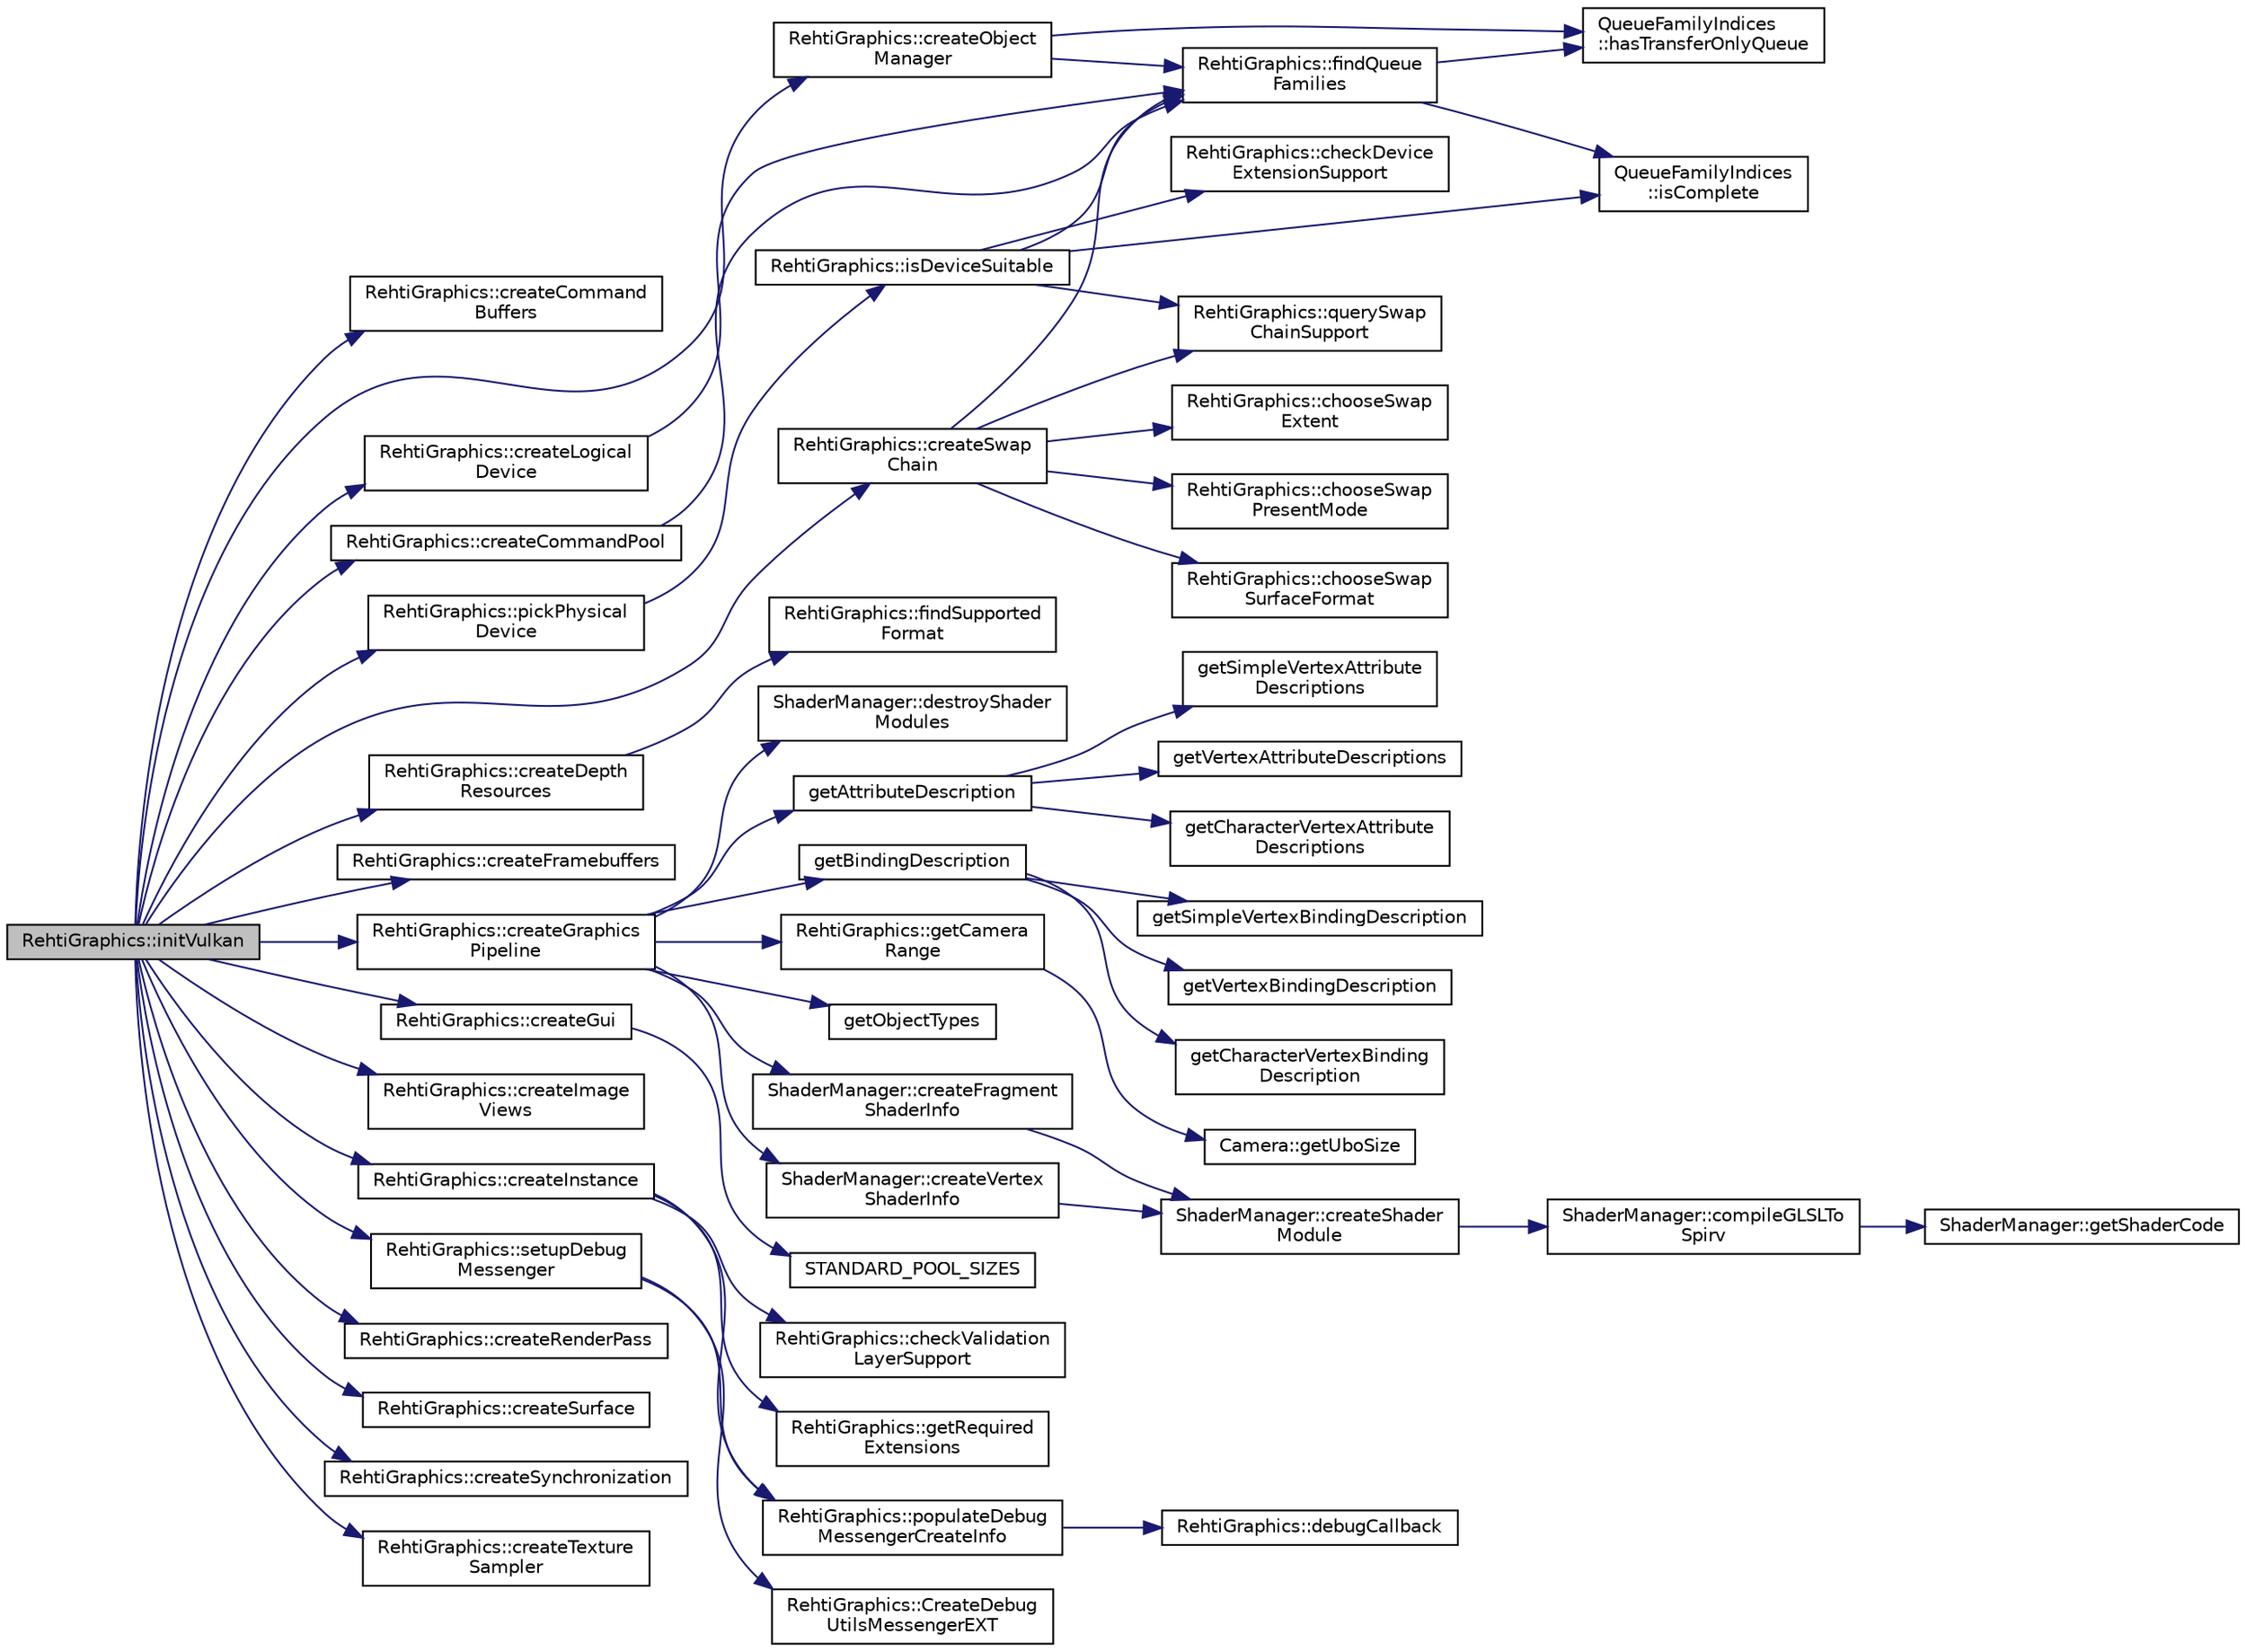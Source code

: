 digraph "RehtiGraphics::initVulkan"
{
 // LATEX_PDF_SIZE
  edge [fontname="Helvetica",fontsize="10",labelfontname="Helvetica",labelfontsize="10"];
  node [fontname="Helvetica",fontsize="10",shape=record];
  rankdir="LR";
  Node1 [label="RehtiGraphics::initVulkan",height=0.2,width=0.4,color="black", fillcolor="grey75", style="filled", fontcolor="black",tooltip="Initializes vulkan instance."];
  Node1 -> Node2 [color="midnightblue",fontsize="10",style="solid",fontname="Helvetica"];
  Node2 [label="RehtiGraphics::createCommand\lBuffers",height=0.2,width=0.4,color="black", fillcolor="white", style="filled",URL="$classRehtiGraphics.html#ace85ddc8e0587ede8f39c55ac28ab160",tooltip="Creates the command buffers."];
  Node1 -> Node3 [color="midnightblue",fontsize="10",style="solid",fontname="Helvetica"];
  Node3 [label="RehtiGraphics::createCommandPool",height=0.2,width=0.4,color="black", fillcolor="white", style="filled",URL="$classRehtiGraphics.html#a27b22f86d7b8d556934add7ed29fcc50",tooltip="Creates the command pool."];
  Node3 -> Node4 [color="midnightblue",fontsize="10",style="solid",fontname="Helvetica"];
  Node4 [label="RehtiGraphics::findQueue\lFamilies",height=0.2,width=0.4,color="black", fillcolor="white", style="filled",URL="$classRehtiGraphics.html#a4153cb9e66212ea84f6e702fc1a331fc",tooltip="Looks for queue families."];
  Node4 -> Node5 [color="midnightblue",fontsize="10",style="solid",fontname="Helvetica"];
  Node5 [label="QueueFamilyIndices\l::hasTransferOnlyQueue",height=0.2,width=0.4,color="black", fillcolor="white", style="filled",URL="$structQueueFamilyIndices.html#a9ea89d103d736bcfbfde0cb19d973e4a",tooltip=" "];
  Node4 -> Node6 [color="midnightblue",fontsize="10",style="solid",fontname="Helvetica"];
  Node6 [label="QueueFamilyIndices\l::isComplete",height=0.2,width=0.4,color="black", fillcolor="white", style="filled",URL="$structQueueFamilyIndices.html#a652cdfabe4719ae21a701e77d57e7899",tooltip=" "];
  Node1 -> Node7 [color="midnightblue",fontsize="10",style="solid",fontname="Helvetica"];
  Node7 [label="RehtiGraphics::createDepth\lResources",height=0.2,width=0.4,color="black", fillcolor="white", style="filled",URL="$classRehtiGraphics.html#ae719f3de565aef0ebfef42d291d8be95",tooltip="Creates resources required for a depth buffer."];
  Node7 -> Node8 [color="midnightblue",fontsize="10",style="solid",fontname="Helvetica"];
  Node8 [label="RehtiGraphics::findSupported\lFormat",height=0.2,width=0.4,color="black", fillcolor="white", style="filled",URL="$classRehtiGraphics.html#a5b0af8d71acd97adc7264acab4ee7ed5",tooltip="Looks for a suitable format from given candidates."];
  Node1 -> Node9 [color="midnightblue",fontsize="10",style="solid",fontname="Helvetica"];
  Node9 [label="RehtiGraphics::createFramebuffers",height=0.2,width=0.4,color="black", fillcolor="white", style="filled",URL="$classRehtiGraphics.html#a7713292234071d8a2ce195f75fb04cd8",tooltip="Creates the framebuffers."];
  Node1 -> Node10 [color="midnightblue",fontsize="10",style="solid",fontname="Helvetica"];
  Node10 [label="RehtiGraphics::createGraphics\lPipeline",height=0.2,width=0.4,color="black", fillcolor="white", style="filled",URL="$classRehtiGraphics.html#ac307d6b1b052e5e07374056e833e01de",tooltip="Creates the graphics pipeline."];
  Node10 -> Node11 [color="midnightblue",fontsize="10",style="solid",fontname="Helvetica"];
  Node11 [label="ShaderManager::createFragment\lShaderInfo",height=0.2,width=0.4,color="black", fillcolor="white", style="filled",URL="$namespaceShaderManager.html#abfd9bcbabdfe3ea9c2341eff7fbb23e4",tooltip="Creates a fragment shader info to be used in pipeline creation."];
  Node11 -> Node12 [color="midnightblue",fontsize="10",style="solid",fontname="Helvetica"];
  Node12 [label="ShaderManager::createShader\lModule",height=0.2,width=0.4,color="black", fillcolor="white", style="filled",URL="$namespaceShaderManager.html#a72cac2147eeeaa5b2d4e8981579e3689",tooltip="Creates a shader module from a file."];
  Node12 -> Node13 [color="midnightblue",fontsize="10",style="solid",fontname="Helvetica"];
  Node13 [label="ShaderManager::compileGLSLTo\lSpirv",height=0.2,width=0.4,color="black", fillcolor="white", style="filled",URL="$namespaceShaderManager.html#a7b7005ce467ff4cb0465418eeae09c55",tooltip="Compiles a given GLSL code to SPIRV."];
  Node13 -> Node14 [color="midnightblue",fontsize="10",style="solid",fontname="Helvetica"];
  Node14 [label="ShaderManager::getShaderCode",height=0.2,width=0.4,color="black", fillcolor="white", style="filled",URL="$namespaceShaderManager.html#a7290d17f0cfbec86001a9299d7dfbfc6",tooltip="Returns the shader code as a string corresponding to the given stage and object type."];
  Node10 -> Node15 [color="midnightblue",fontsize="10",style="solid",fontname="Helvetica"];
  Node15 [label="ShaderManager::createVertex\lShaderInfo",height=0.2,width=0.4,color="black", fillcolor="white", style="filled",URL="$namespaceShaderManager.html#ab64875c63a588c002e5f9f6b11faee1a",tooltip="Creates a vertex shader info to be used in pipeline creation."];
  Node15 -> Node12 [color="midnightblue",fontsize="10",style="solid",fontname="Helvetica"];
  Node10 -> Node16 [color="midnightblue",fontsize="10",style="solid",fontname="Helvetica"];
  Node16 [label="ShaderManager::destroyShader\lModules",height=0.2,width=0.4,color="black", fillcolor="white", style="filled",URL="$namespaceShaderManager.html#a02a208f45a128b627abdff6e82e421a0",tooltip="Destroys created shader modules. This function can be called after pipeline creation."];
  Node10 -> Node17 [color="midnightblue",fontsize="10",style="solid",fontname="Helvetica"];
  Node17 [label="getAttributeDescription",height=0.2,width=0.4,color="black", fillcolor="white", style="filled",URL="$GraphicsTypes_8cpp.html#ae0d47a3d5f817a21814d359bf09a6e8e",tooltip="Returns a vector of VkVertexInputAttributeDescription for the given object type."];
  Node17 -> Node18 [color="midnightblue",fontsize="10",style="solid",fontname="Helvetica"];
  Node18 [label="getCharacterVertexAttribute\lDescriptions",height=0.2,width=0.4,color="black", fillcolor="white", style="filled",URL="$GraphicsTypes_8cpp.html#a61b2c21259fb6b05ff574a27954cb6c6",tooltip=" "];
  Node17 -> Node19 [color="midnightblue",fontsize="10",style="solid",fontname="Helvetica"];
  Node19 [label="getSimpleVertexAttribute\lDescriptions",height=0.2,width=0.4,color="black", fillcolor="white", style="filled",URL="$GraphicsTypes_8cpp.html#a14038fb86979b563ecf2249d10d274e6",tooltip=" "];
  Node17 -> Node20 [color="midnightblue",fontsize="10",style="solid",fontname="Helvetica"];
  Node20 [label="getVertexAttributeDescriptions",height=0.2,width=0.4,color="black", fillcolor="white", style="filled",URL="$GraphicsTypes_8cpp.html#a0d13e158265eb7ef848be49f9dbac689",tooltip=" "];
  Node10 -> Node21 [color="midnightblue",fontsize="10",style="solid",fontname="Helvetica"];
  Node21 [label="getBindingDescription",height=0.2,width=0.4,color="black", fillcolor="white", style="filled",URL="$GraphicsTypes_8cpp.html#a7ba8e166543eb669a4714dbdc68accd0",tooltip="Returns the vertex binding description for the given object type."];
  Node21 -> Node22 [color="midnightblue",fontsize="10",style="solid",fontname="Helvetica"];
  Node22 [label="getCharacterVertexBinding\lDescription",height=0.2,width=0.4,color="black", fillcolor="white", style="filled",URL="$GraphicsTypes_8cpp.html#a8e9b584aad384b8a9e159124172dcaea",tooltip=" "];
  Node21 -> Node23 [color="midnightblue",fontsize="10",style="solid",fontname="Helvetica"];
  Node23 [label="getSimpleVertexBindingDescription",height=0.2,width=0.4,color="black", fillcolor="white", style="filled",URL="$GraphicsTypes_8cpp.html#aeee734b844699ea7f04afb42ffef5768",tooltip=" "];
  Node21 -> Node24 [color="midnightblue",fontsize="10",style="solid",fontname="Helvetica"];
  Node24 [label="getVertexBindingDescription",height=0.2,width=0.4,color="black", fillcolor="white", style="filled",URL="$GraphicsTypes_8cpp.html#a4ace64fbd2d42a899038930a28b3dd8e",tooltip=" "];
  Node10 -> Node25 [color="midnightblue",fontsize="10",style="solid",fontname="Helvetica"];
  Node25 [label="RehtiGraphics::getCamera\lRange",height=0.2,width=0.4,color="black", fillcolor="white", style="filled",URL="$classRehtiGraphics.html#affb0483295aa80648144ecdb82f6a3b2",tooltip="Returns the size of the camera matrix."];
  Node25 -> Node26 [color="midnightblue",fontsize="10",style="solid",fontname="Helvetica"];
  Node26 [label="Camera::getUboSize",height=0.2,width=0.4,color="black", fillcolor="white", style="filled",URL="$classCamera.html#a9f5741607bb6b27d2fb130247cd26b95",tooltip="Returns the size of the camera's UBO."];
  Node10 -> Node27 [color="midnightblue",fontsize="10",style="solid",fontname="Helvetica"];
  Node27 [label="getObjectTypes",height=0.2,width=0.4,color="black", fillcolor="white", style="filled",URL="$BasicTypes_8hpp.html#ad436010e95d51ba6cac7b17355b1f26b",tooltip=" "];
  Node1 -> Node28 [color="midnightblue",fontsize="10",style="solid",fontname="Helvetica"];
  Node28 [label="RehtiGraphics::createGui",height=0.2,width=0.4,color="black", fillcolor="white", style="filled",URL="$classRehtiGraphics.html#a7776bb91d4c8d1a9ef56e36bd61a8633",tooltip="Creates RehtiGui member and initializes it."];
  Node28 -> Node29 [color="midnightblue",fontsize="10",style="solid",fontname="Helvetica"];
  Node29 [label="STANDARD_POOL_SIZES",height=0.2,width=0.4,color="black", fillcolor="white", style="filled",URL="$DescriptorBuilder_8hpp.html#ab0e0a2749cf04df77c564f3ca6aa6dc4",tooltip=" "];
  Node1 -> Node30 [color="midnightblue",fontsize="10",style="solid",fontname="Helvetica"];
  Node30 [label="RehtiGraphics::createImage\lViews",height=0.2,width=0.4,color="black", fillcolor="white", style="filled",URL="$classRehtiGraphics.html#a627450c10409454e21a1e5c7ce28130d",tooltip="Creates the image views."];
  Node1 -> Node31 [color="midnightblue",fontsize="10",style="solid",fontname="Helvetica"];
  Node31 [label="RehtiGraphics::createInstance",height=0.2,width=0.4,color="black", fillcolor="white", style="filled",URL="$classRehtiGraphics.html#a281bdb83fa8180537a192e5e6aecf3a3",tooltip="Creates vulkan instance."];
  Node31 -> Node32 [color="midnightblue",fontsize="10",style="solid",fontname="Helvetica"];
  Node32 [label="RehtiGraphics::checkValidation\lLayerSupport",height=0.2,width=0.4,color="black", fillcolor="white", style="filled",URL="$classRehtiGraphics.html#ac589482bb07e8473c46cbb6fc67a3740",tooltip="Checks whether the given device supports the required layers."];
  Node31 -> Node33 [color="midnightblue",fontsize="10",style="solid",fontname="Helvetica"];
  Node33 [label="RehtiGraphics::getRequired\lExtensions",height=0.2,width=0.4,color="black", fillcolor="white", style="filled",URL="$classRehtiGraphics.html#a732a16966142700e2323acc6007286a1",tooltip="Returns the required extensions as c strings."];
  Node31 -> Node34 [color="midnightblue",fontsize="10",style="solid",fontname="Helvetica"];
  Node34 [label="RehtiGraphics::populateDebug\lMessengerCreateInfo",height=0.2,width=0.4,color="black", fillcolor="white", style="filled",URL="$classRehtiGraphics.html#a48c28ff35dd115c2deb3ee8cc99490c6",tooltip="Populates the debug messenger info."];
  Node34 -> Node35 [color="midnightblue",fontsize="10",style="solid",fontname="Helvetica"];
  Node35 [label="RehtiGraphics::debugCallback",height=0.2,width=0.4,color="black", fillcolor="white", style="filled",URL="$classRehtiGraphics.html#afc773ddc6b8f3d70bf0a8031577f3ceb",tooltip=" "];
  Node1 -> Node36 [color="midnightblue",fontsize="10",style="solid",fontname="Helvetica"];
  Node36 [label="RehtiGraphics::createLogical\lDevice",height=0.2,width=0.4,color="black", fillcolor="white", style="filled",URL="$classRehtiGraphics.html#a9e6162c6b0d28ff6b141d4fa0318751b",tooltip="Creates the interactable logical device."];
  Node36 -> Node4 [color="midnightblue",fontsize="10",style="solid",fontname="Helvetica"];
  Node1 -> Node37 [color="midnightblue",fontsize="10",style="solid",fontname="Helvetica"];
  Node37 [label="RehtiGraphics::createObject\lManager",height=0.2,width=0.4,color="black", fillcolor="white", style="filled",URL="$classRehtiGraphics.html#a5610c4161f11a141060a0e678fb0d4dd",tooltip="Creates the graphics object manager."];
  Node37 -> Node4 [color="midnightblue",fontsize="10",style="solid",fontname="Helvetica"];
  Node37 -> Node5 [color="midnightblue",fontsize="10",style="solid",fontname="Helvetica"];
  Node1 -> Node38 [color="midnightblue",fontsize="10",style="solid",fontname="Helvetica"];
  Node38 [label="RehtiGraphics::createRenderPass",height=0.2,width=0.4,color="black", fillcolor="white", style="filled",URL="$classRehtiGraphics.html#aaaed2a5358820b97592f6425cd329b72",tooltip="Creates the render pass."];
  Node1 -> Node39 [color="midnightblue",fontsize="10",style="solid",fontname="Helvetica"];
  Node39 [label="RehtiGraphics::createSurface",height=0.2,width=0.4,color="black", fillcolor="white", style="filled",URL="$classRehtiGraphics.html#abd3ac67bb60c484ffc0955993da53b7a",tooltip="Creates a surface to draw on."];
  Node1 -> Node40 [color="midnightblue",fontsize="10",style="solid",fontname="Helvetica"];
  Node40 [label="RehtiGraphics::createSwap\lChain",height=0.2,width=0.4,color="black", fillcolor="white", style="filled",URL="$classRehtiGraphics.html#a2c18492cbece076acf3d35ddd1b5d7cb",tooltip="Creates the swapchain."];
  Node40 -> Node41 [color="midnightblue",fontsize="10",style="solid",fontname="Helvetica"];
  Node41 [label="RehtiGraphics::chooseSwap\lExtent",height=0.2,width=0.4,color="black", fillcolor="white", style="filled",URL="$classRehtiGraphics.html#a75ec64c97d7fe08381b9afc797a0e250",tooltip="Chooses a swap extent based on the provided capabilities."];
  Node40 -> Node42 [color="midnightblue",fontsize="10",style="solid",fontname="Helvetica"];
  Node42 [label="RehtiGraphics::chooseSwap\lPresentMode",height=0.2,width=0.4,color="black", fillcolor="white", style="filled",URL="$classRehtiGraphics.html#af2d71b2ee66f2987bed675ca104cf7e0",tooltip="Chooses a present mode."];
  Node40 -> Node43 [color="midnightblue",fontsize="10",style="solid",fontname="Helvetica"];
  Node43 [label="RehtiGraphics::chooseSwap\lSurfaceFormat",height=0.2,width=0.4,color="black", fillcolor="white", style="filled",URL="$classRehtiGraphics.html#ac81329a7ed71287a2632b0a17667938c",tooltip="Chooses a surface format."];
  Node40 -> Node4 [color="midnightblue",fontsize="10",style="solid",fontname="Helvetica"];
  Node40 -> Node44 [color="midnightblue",fontsize="10",style="solid",fontname="Helvetica"];
  Node44 [label="RehtiGraphics::querySwap\lChainSupport",height=0.2,width=0.4,color="black", fillcolor="white", style="filled",URL="$classRehtiGraphics.html#a24a0247a5de37828a58de2cc93f27fb0",tooltip="Looks for swapchain support."];
  Node1 -> Node45 [color="midnightblue",fontsize="10",style="solid",fontname="Helvetica"];
  Node45 [label="RehtiGraphics::createSynchronization",height=0.2,width=0.4,color="black", fillcolor="white", style="filled",URL="$classRehtiGraphics.html#ad364278ed3fce1c1847c836f2b6a7558",tooltip="Initializes the appropriate semaphores and fences."];
  Node1 -> Node46 [color="midnightblue",fontsize="10",style="solid",fontname="Helvetica"];
  Node46 [label="RehtiGraphics::createTexture\lSampler",height=0.2,width=0.4,color="black", fillcolor="white", style="filled",URL="$classRehtiGraphics.html#a4ead1c85a1cc4289d6bfcf896454232e",tooltip="Creates a texture sampler."];
  Node1 -> Node47 [color="midnightblue",fontsize="10",style="solid",fontname="Helvetica"];
  Node47 [label="RehtiGraphics::pickPhysical\lDevice",height=0.2,width=0.4,color="black", fillcolor="white", style="filled",URL="$classRehtiGraphics.html#aa22ca7610c8b7bbef6825db97feb4b8c",tooltip="Chooses an appropriate gpu."];
  Node47 -> Node48 [color="midnightblue",fontsize="10",style="solid",fontname="Helvetica"];
  Node48 [label="RehtiGraphics::isDeviceSuitable",height=0.2,width=0.4,color="black", fillcolor="white", style="filled",URL="$classRehtiGraphics.html#a036508e20175a1b0ca0fa06aa6a792b3",tooltip="Checks whether the given device supports the required features."];
  Node48 -> Node49 [color="midnightblue",fontsize="10",style="solid",fontname="Helvetica"];
  Node49 [label="RehtiGraphics::checkDevice\lExtensionSupport",height=0.2,width=0.4,color="black", fillcolor="white", style="filled",URL="$classRehtiGraphics.html#a214e3327349d6861ef4b206374c9fe02",tooltip="Checks whether the given device supports the required extensions."];
  Node48 -> Node4 [color="midnightblue",fontsize="10",style="solid",fontname="Helvetica"];
  Node48 -> Node6 [color="midnightblue",fontsize="10",style="solid",fontname="Helvetica"];
  Node48 -> Node44 [color="midnightblue",fontsize="10",style="solid",fontname="Helvetica"];
  Node1 -> Node50 [color="midnightblue",fontsize="10",style="solid",fontname="Helvetica"];
  Node50 [label="RehtiGraphics::setupDebug\lMessenger",height=0.2,width=0.4,color="black", fillcolor="white", style="filled",URL="$classRehtiGraphics.html#a81b186cd55dd95c15e20e474b9dfd26c",tooltip="Setups the debug messenger."];
  Node50 -> Node51 [color="midnightblue",fontsize="10",style="solid",fontname="Helvetica"];
  Node51 [label="RehtiGraphics::CreateDebug\lUtilsMessengerEXT",height=0.2,width=0.4,color="black", fillcolor="white", style="filled",URL="$classRehtiGraphics.html#a5b80c99481f7462cdaf8eaaaaeb69902",tooltip=" "];
  Node50 -> Node34 [color="midnightblue",fontsize="10",style="solid",fontname="Helvetica"];
}
